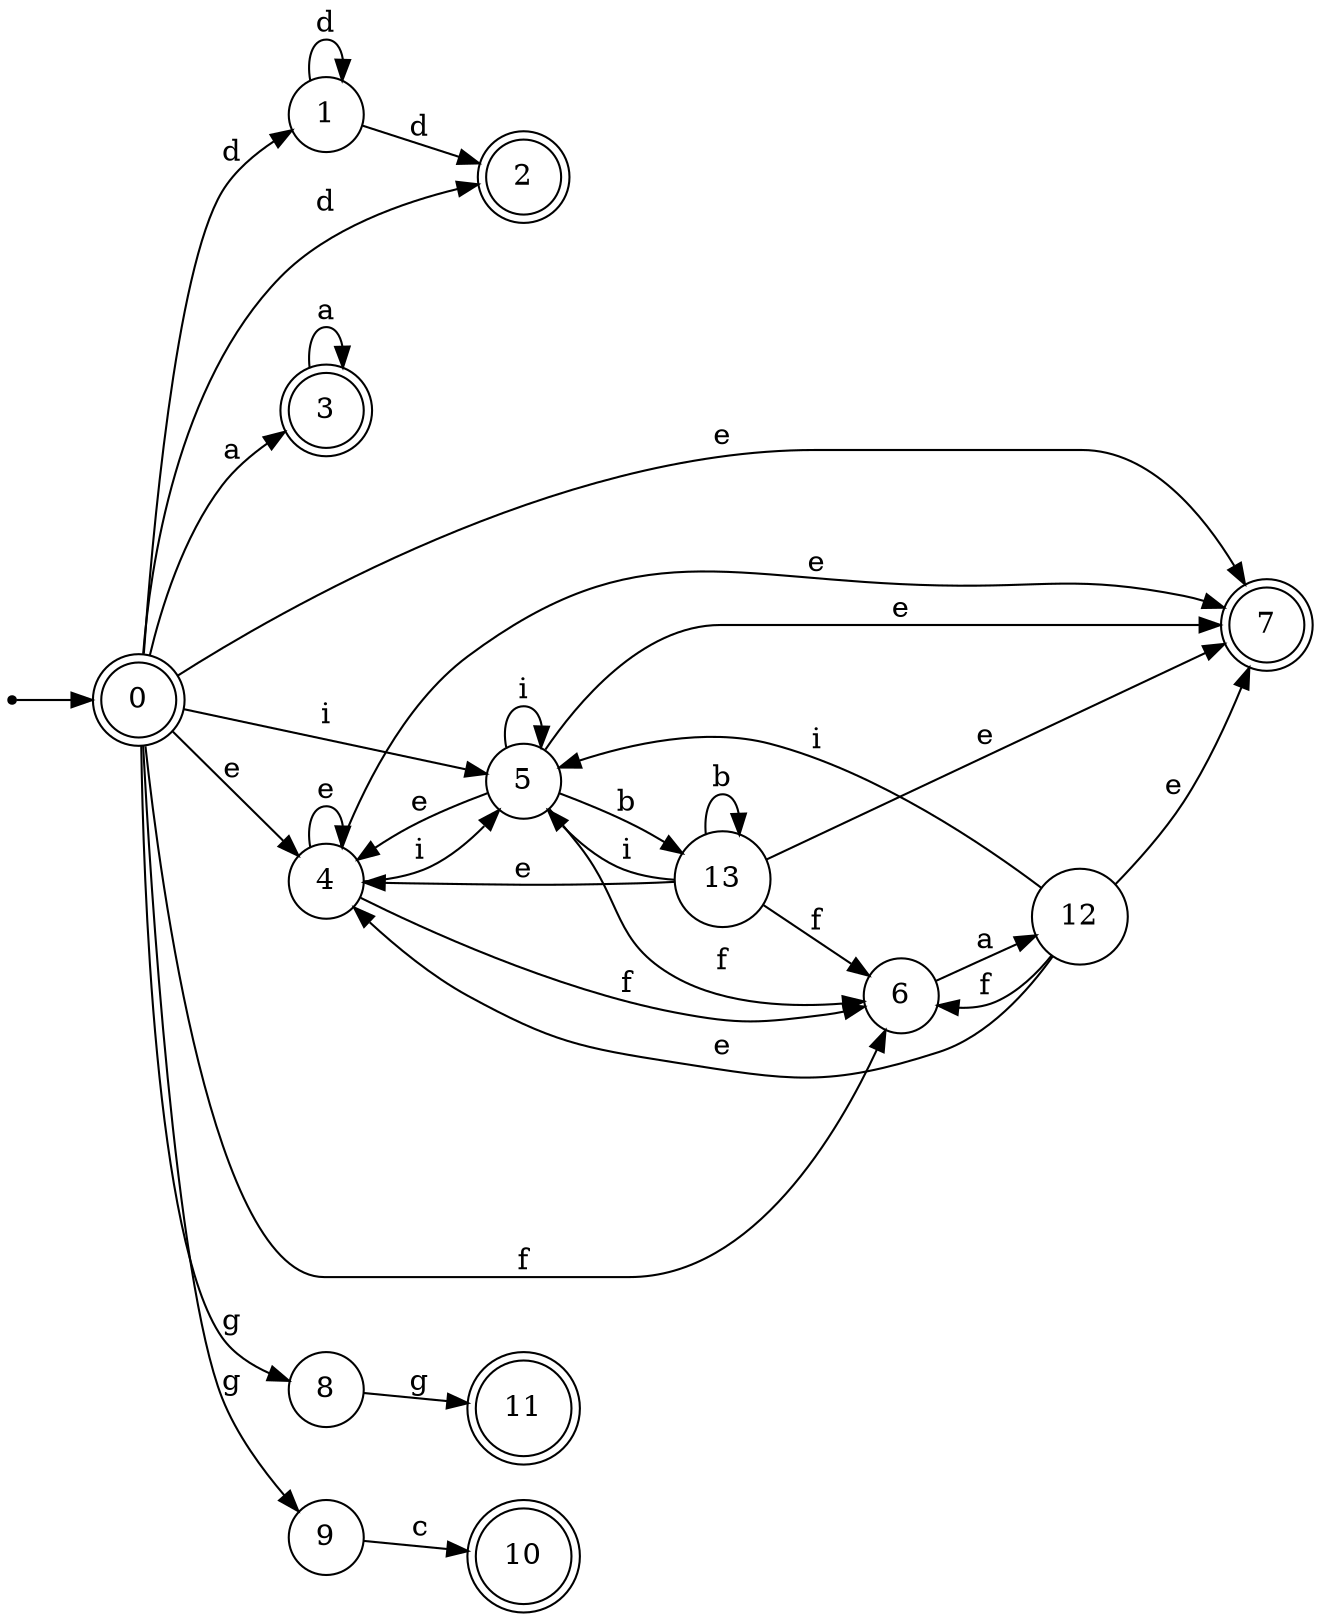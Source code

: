 digraph finite_state_machine {
rankdir=LR;
size="20,20";
node [shape = point]; "dummy0"
node [shape = doublecircle]; "0";"dummy0" -> "0";
node [shape = circle]; "1";
node [shape = doublecircle]; "2";node [shape = doublecircle]; "3";node [shape = circle]; "4";
node [shape = circle]; "5";
node [shape = circle]; "6";
node [shape = doublecircle]; "7";node [shape = circle]; "8";
node [shape = circle]; "9";
node [shape = doublecircle]; "10";node [shape = doublecircle]; "11";node [shape = circle]; "12";
node [shape = circle]; "13";
"0" -> "1" [label = "d"];
 "0" -> "2" [label = "d"];
 "0" -> "3" [label = "a"];
 "0" -> "4" [label = "e"];
 "0" -> "7" [label = "e"];
 "0" -> "5" [label = "i"];
 "0" -> "6" [label = "f"];
 "0" -> "8" [label = "g"];
 "0" -> "9" [label = "g"];
 "9" -> "10" [label = "c"];
 "8" -> "11" [label = "g"];
 "6" -> "12" [label = "a"];
 "12" -> "6" [label = "f"];
 "12" -> "4" [label = "e"];
 "12" -> "7" [label = "e"];
 "12" -> "5" [label = "i"];
 "5" -> "5" [label = "i"];
 "5" -> "13" [label = "b"];
 "5" -> "4" [label = "e"];
 "5" -> "7" [label = "e"];
 "5" -> "6" [label = "f"];
 "13" -> "13" [label = "b"];
 "13" -> "5" [label = "i"];
 "13" -> "4" [label = "e"];
 "13" -> "7" [label = "e"];
 "13" -> "6" [label = "f"];
 "4" -> "4" [label = "e"];
 "4" -> "7" [label = "e"];
 "4" -> "5" [label = "i"];
 "4" -> "6" [label = "f"];
 "3" -> "3" [label = "a"];
 "1" -> "1" [label = "d"];
 "1" -> "2" [label = "d"];
 }
